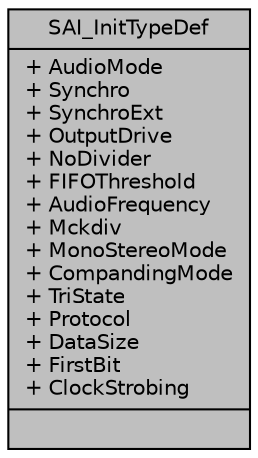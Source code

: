 digraph "SAI_InitTypeDef"
{
  edge [fontname="Helvetica",fontsize="10",labelfontname="Helvetica",labelfontsize="10"];
  node [fontname="Helvetica",fontsize="10",shape=record];
  Node1 [label="{SAI_InitTypeDef\n|+ AudioMode\l+ Synchro\l+ SynchroExt\l+ OutputDrive\l+ NoDivider\l+ FIFOThreshold\l+ AudioFrequency\l+ Mckdiv\l+ MonoStereoMode\l+ CompandingMode\l+ TriState\l+ Protocol\l+ DataSize\l+ FirstBit\l+ ClockStrobing\l|}",height=0.2,width=0.4,color="black", fillcolor="grey75", style="filled", fontcolor="black"];
}
